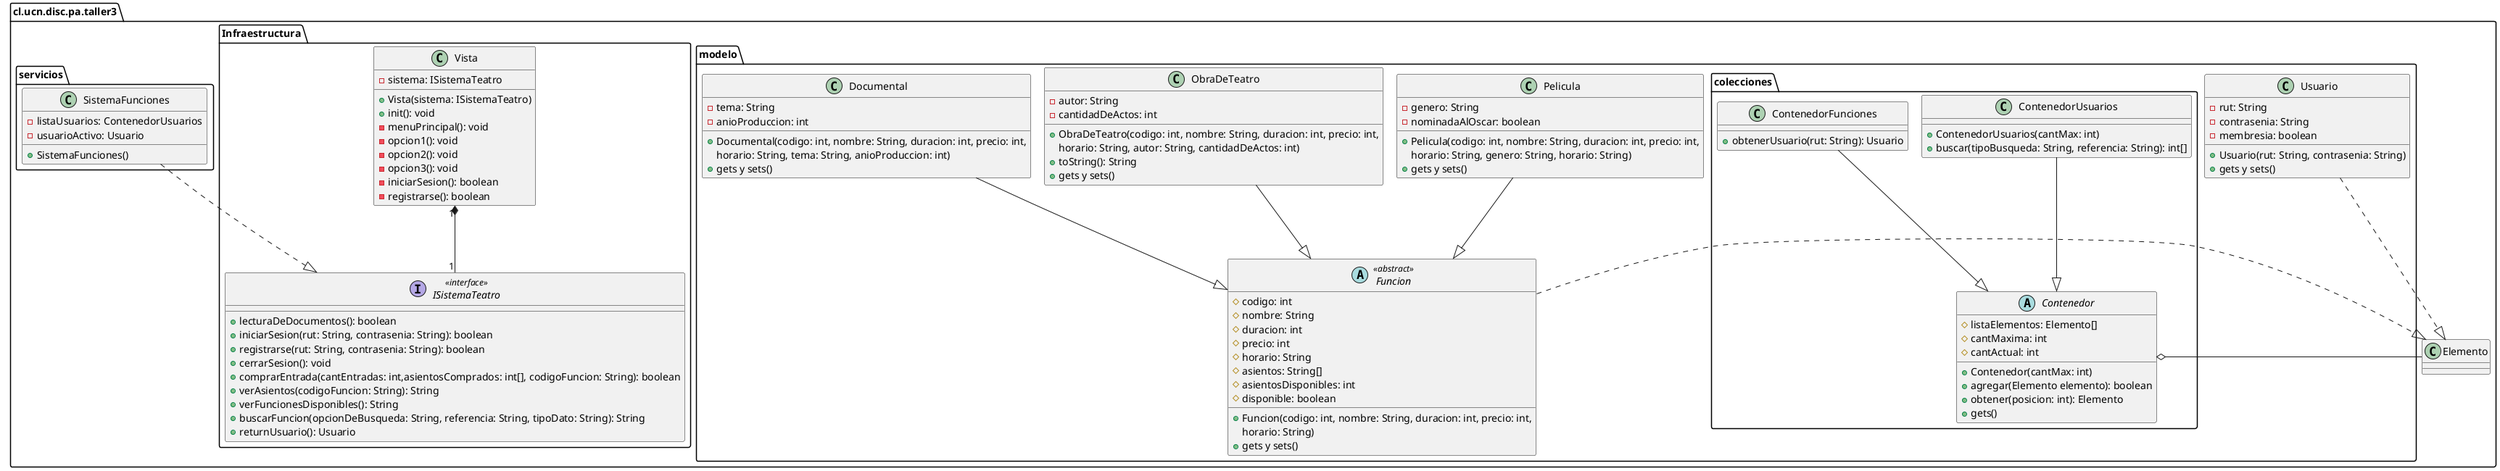 @startuml
'https://plantuml.com/sequence-diagram
!pragma layout smetana
set separator none

package cl.ucn.disc.pa.taller3 {
    package modelo {

        abstract class Funcion <<abstract>> {
            # codigo: int
            # nombre: String
            # duracion: int
            # precio: int
            # horario: String
            # asientos: String[]
            # asientosDisponibles: int
            # disponible: boolean
            + Funcion(codigo: int, nombre: String, duracion: int, precio: int,
            horario: String)
            + gets y sets()
            }
        class Pelicula {

            - genero: String
            - nominadaAlOscar: boolean

            + Pelicula(codigo: int, nombre: String, duracion: int, precio: int,
                           horario: String, genero: String, horario: String)
            + gets y sets()
            }

        class ObraDeTeatro{
            - autor: String
            - cantidadDeActos: int

            + ObraDeTeatro(codigo: int, nombre: String, duracion: int, precio: int,
                                   horario: String, autor: String, cantidadDeActos: int)
            + toString(): String
            + gets y sets()
        }

        class Documental{
            - tema: String
            - anioProduccion: int

            + Documental(codigo: int, nombre: String, duracion: int, precio: int,
                               horario: String, tema: String, anioProduccion: int)
            + gets y sets()
        }

        class Usuario{
            - rut: String
            - contrasenia: String
            - membresia: boolean

            + Usuario(rut: String, contrasenia: String)
            + gets y sets()
        }

        package colecciones {

        abstract class Contenedor{
            # listaElementos: Elemento[]
            # cantMaxima: int
            # cantActual: int


            + Contenedor(cantMax: int)
            + agregar(Elemento elemento): boolean
            + obtener(posicion: int): Elemento
            + gets()
        }

        class ContenedorUsuarios{
            + ContenedorUsuarios(cantMax: int)
            + buscar(tipoBusqueda: String, referencia: String): int[]
            }

         class ContenedorFunciones{
            + obtenerUsuario(rut: String): Usuario
            }
        }
    }

    package Infraestructura {
        class Vista {
        - sistema: ISistemaTeatro

        + Vista(sistema: ISistemaTeatro)
        + init(): void
        - menuPrincipal(): void
        - opcion1(): void
        - opcion2(): void
        - opcion3(): void
        - iniciarSesion(): boolean
        - registrarse(): boolean

        }

        interface ISistemaTeatro <<interface>> {
            + lecturaDeDocumentos(): boolean
        	+ iniciarSesion(rut: String, contrasenia: String): boolean
        	+ registrarse(rut: String, contrasenia: String): boolean
        	+ cerrarSesion(): void
        	+ comprarEntrada(cantEntradas: int,asientosComprados: int[], codigoFuncion: String): boolean
        	+ verAsientos(codigoFuncion: String): String
        	+ verFuncionesDisponibles(): String
        	+ buscarFuncion(opcionDeBusqueda: String, referencia: String, tipoDato: String): String
        	+ returnUsuario(): Usuario
        }
    }

    package servicios {

        class SistemaFunciones {
            - listaUsuarios: ContenedorUsuarios
            - usuarioActivo: Usuario
            + SistemaFunciones()
        }
    }

    Pelicula ---|> Funcion
    ObraDeTeatro ---|> Funcion
    Documental ---|> Funcion

    SistemaFunciones ...|> ISistemaTeatro
    Vista "1" *--- "1" ISistemaTeatro

    Usuario ...|> Elemento
    Funcion ...|> Elemento

    Elemento ---o Contenedor

    ContenedorUsuarios ---|> Contenedor
    ContenedorFunciones ---|> Contenedor



}
@enduml